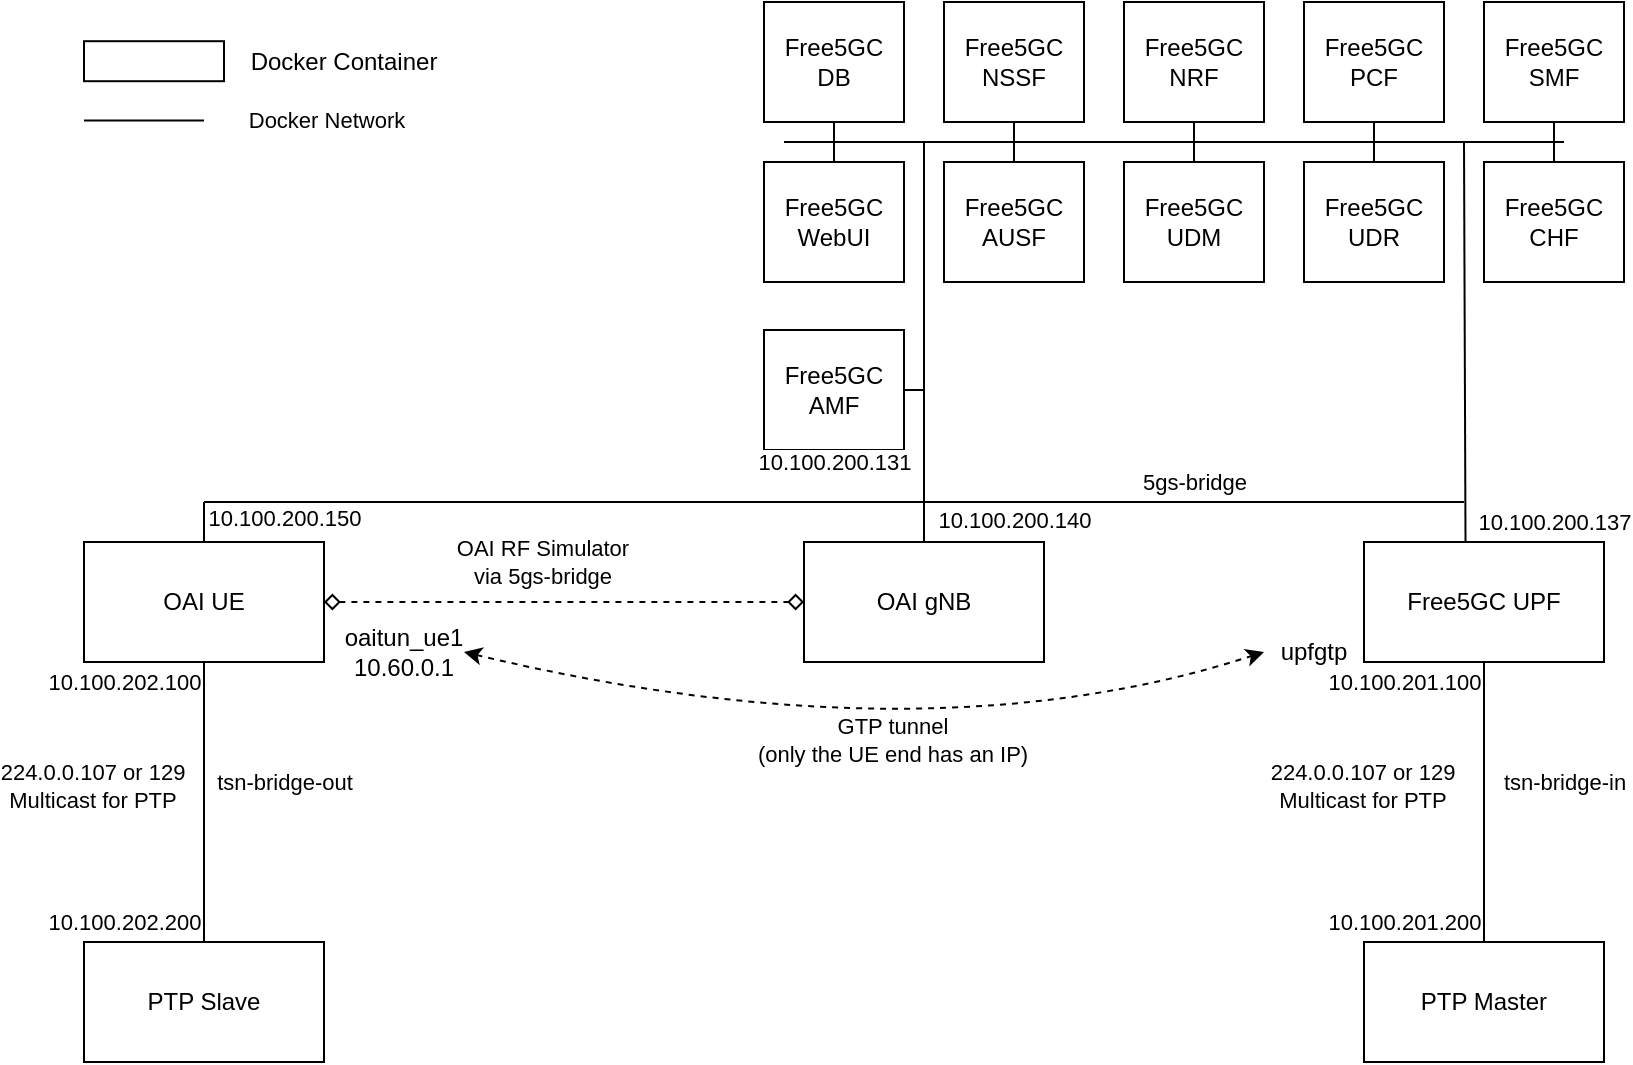 <mxfile version="22.0.3" type="device">
  <diagram name="Page-1" id="-EXrJuOlf7eWjyKeQtRF">
    <mxGraphModel dx="978" dy="619" grid="1" gridSize="10" guides="1" tooltips="1" connect="1" arrows="1" fold="1" page="1" pageScale="1" pageWidth="1169" pageHeight="827" math="0" shadow="0">
      <root>
        <mxCell id="0" />
        <mxCell id="1" parent="0" />
        <mxCell id="au3N3AJ27wBfpIJDLOcN-34" value="" style="endArrow=none;html=1;rounded=0;entryX=0.423;entryY=0.021;entryDx=0;entryDy=0;entryPerimeter=0;" parent="1" target="au3N3AJ27wBfpIJDLOcN-9" edge="1">
          <mxGeometry width="50" height="50" relative="1" as="geometry">
            <mxPoint x="850" y="320" as="sourcePoint" />
            <mxPoint x="620" y="440" as="targetPoint" />
          </mxGeometry>
        </mxCell>
        <mxCell id="au3N3AJ27wBfpIJDLOcN-2" value="OAI UE" style="rounded=0;whiteSpace=wrap;html=1;" parent="1" vertex="1">
          <mxGeometry x="160" y="520" width="120" height="60" as="geometry" />
        </mxCell>
        <mxCell id="au3N3AJ27wBfpIJDLOcN-3" value="OAI gNB" style="rounded=0;whiteSpace=wrap;html=1;" parent="1" vertex="1">
          <mxGeometry x="520" y="520" width="120" height="60" as="geometry" />
        </mxCell>
        <mxCell id="au3N3AJ27wBfpIJDLOcN-6" value="" style="endArrow=diamond;html=1;rounded=0;exitX=1;exitY=0.5;exitDx=0;exitDy=0;endFill=0;startArrow=diamond;startFill=0;entryX=0;entryY=0.5;entryDx=0;entryDy=0;dashed=1;" parent="1" source="au3N3AJ27wBfpIJDLOcN-2" target="au3N3AJ27wBfpIJDLOcN-3" edge="1">
          <mxGeometry width="50" height="50" relative="1" as="geometry">
            <mxPoint x="370" y="600" as="sourcePoint" />
            <mxPoint x="400" y="550" as="targetPoint" />
          </mxGeometry>
        </mxCell>
        <mxCell id="au3N3AJ27wBfpIJDLOcN-7" value="OAI RF Simulator&lt;br&gt;via 5gs-bridge" style="edgeLabel;html=1;align=center;verticalAlign=middle;resizable=0;points=[];" parent="au3N3AJ27wBfpIJDLOcN-6" vertex="1" connectable="0">
          <mxGeometry x="-0.197" y="1" relative="1" as="geometry">
            <mxPoint x="12" y="-19" as="offset" />
          </mxGeometry>
        </mxCell>
        <mxCell id="au3N3AJ27wBfpIJDLOcN-9" value="Free5GC UPF" style="rounded=0;whiteSpace=wrap;html=1;" parent="1" vertex="1">
          <mxGeometry x="800" y="520" width="120" height="60" as="geometry" />
        </mxCell>
        <mxCell id="au3N3AJ27wBfpIJDLOcN-12" value="oaitun_ue1&lt;br&gt;10.60.0.1" style="text;html=1;strokeColor=none;fillColor=none;align=center;verticalAlign=middle;whiteSpace=wrap;rounded=0;" parent="1" vertex="1">
          <mxGeometry x="290" y="560" width="60" height="30" as="geometry" />
        </mxCell>
        <mxCell id="au3N3AJ27wBfpIJDLOcN-13" value="upfgtp" style="text;html=1;strokeColor=none;fillColor=none;align=center;verticalAlign=middle;whiteSpace=wrap;rounded=0;" parent="1" vertex="1">
          <mxGeometry x="750" y="560" width="50" height="30" as="geometry" />
        </mxCell>
        <mxCell id="au3N3AJ27wBfpIJDLOcN-14" value="" style="curved=1;endArrow=classic;html=1;rounded=0;exitX=1;exitY=0.5;exitDx=0;exitDy=0;entryX=0;entryY=0.5;entryDx=0;entryDy=0;dashed=1;startArrow=classic;startFill=1;" parent="1" source="au3N3AJ27wBfpIJDLOcN-12" target="au3N3AJ27wBfpIJDLOcN-13" edge="1">
          <mxGeometry width="50" height="50" relative="1" as="geometry">
            <mxPoint x="250" y="620" as="sourcePoint" />
            <mxPoint x="820" y="620" as="targetPoint" />
            <Array as="points">
              <mxPoint x="580" y="630" />
            </Array>
          </mxGeometry>
        </mxCell>
        <mxCell id="au3N3AJ27wBfpIJDLOcN-17" value="GTP tunnel&lt;br&gt;(only the UE end has an IP)" style="edgeLabel;html=1;align=center;verticalAlign=middle;resizable=0;points=[];" parent="au3N3AJ27wBfpIJDLOcN-14" vertex="1" connectable="0">
          <mxGeometry x="-0.057" y="23" relative="1" as="geometry">
            <mxPoint x="18" y="21" as="offset" />
          </mxGeometry>
        </mxCell>
        <mxCell id="au3N3AJ27wBfpIJDLOcN-19" value="Free5GC WebUI" style="rounded=0;whiteSpace=wrap;html=1;" parent="1" vertex="1">
          <mxGeometry x="500" y="330" width="70" height="60" as="geometry" />
        </mxCell>
        <mxCell id="au3N3AJ27wBfpIJDLOcN-20" value="Free5GC NRF" style="rounded=0;whiteSpace=wrap;html=1;" parent="1" vertex="1">
          <mxGeometry x="680" y="250" width="70" height="60" as="geometry" />
        </mxCell>
        <mxCell id="au3N3AJ27wBfpIJDLOcN-21" value="Free5GC AMF" style="rounded=0;whiteSpace=wrap;html=1;" parent="1" vertex="1">
          <mxGeometry x="500" y="414" width="70" height="60" as="geometry" />
        </mxCell>
        <mxCell id="au3N3AJ27wBfpIJDLOcN-22" value="Free5GC AUSF" style="rounded=0;whiteSpace=wrap;html=1;" parent="1" vertex="1">
          <mxGeometry x="590" y="330" width="70" height="60" as="geometry" />
        </mxCell>
        <mxCell id="au3N3AJ27wBfpIJDLOcN-23" value="Free5GC NSSF" style="rounded=0;whiteSpace=wrap;html=1;" parent="1" vertex="1">
          <mxGeometry x="590" y="250" width="70" height="60" as="geometry" />
        </mxCell>
        <mxCell id="au3N3AJ27wBfpIJDLOcN-24" value="Free5GC PCF" style="rounded=0;whiteSpace=wrap;html=1;" parent="1" vertex="1">
          <mxGeometry x="770" y="250" width="70" height="60" as="geometry" />
        </mxCell>
        <mxCell id="au3N3AJ27wBfpIJDLOcN-25" value="Free5GC SMF" style="rounded=0;whiteSpace=wrap;html=1;" parent="1" vertex="1">
          <mxGeometry x="860" y="250" width="70" height="60" as="geometry" />
        </mxCell>
        <mxCell id="au3N3AJ27wBfpIJDLOcN-26" value="Free5GC UDM" style="rounded=0;whiteSpace=wrap;html=1;" parent="1" vertex="1">
          <mxGeometry x="680" y="330" width="70" height="60" as="geometry" />
        </mxCell>
        <mxCell id="au3N3AJ27wBfpIJDLOcN-27" value="Free5GC UDR" style="rounded=0;whiteSpace=wrap;html=1;" parent="1" vertex="1">
          <mxGeometry x="770" y="330" width="70" height="60" as="geometry" />
        </mxCell>
        <mxCell id="au3N3AJ27wBfpIJDLOcN-28" value="Free5GC CHF" style="rounded=0;whiteSpace=wrap;html=1;" parent="1" vertex="1">
          <mxGeometry x="860" y="330" width="70" height="60" as="geometry" />
        </mxCell>
        <mxCell id="au3N3AJ27wBfpIJDLOcN-29" value="Free5GC DB" style="rounded=0;whiteSpace=wrap;html=1;" parent="1" vertex="1">
          <mxGeometry x="500" y="250" width="70" height="60" as="geometry" />
        </mxCell>
        <mxCell id="au3N3AJ27wBfpIJDLOcN-35" value="5gs-bridge" style="edgeLabel;html=1;align=center;verticalAlign=middle;resizable=0;points=[];" parent="1" vertex="1" connectable="0">
          <mxGeometry x="714.995" y="490" as="geometry" />
        </mxCell>
        <mxCell id="jF5xONTF4jro53nfSV65-2" value="" style="rounded=0;whiteSpace=wrap;html=1;" parent="1" vertex="1">
          <mxGeometry x="160" y="269.6" width="70" height="20" as="geometry" />
        </mxCell>
        <mxCell id="jF5xONTF4jro53nfSV65-5" value="Docker Container" style="text;html=1;strokeColor=none;fillColor=none;align=center;verticalAlign=middle;whiteSpace=wrap;rounded=0;" parent="1" vertex="1">
          <mxGeometry x="240" y="264.6" width="100" height="30" as="geometry" />
        </mxCell>
        <mxCell id="jF5xONTF4jro53nfSV65-6" value="" style="endArrow=none;html=1;rounded=0;exitX=0.5;exitY=0;exitDx=0;exitDy=0;" parent="1" source="au3N3AJ27wBfpIJDLOcN-3" edge="1">
          <mxGeometry width="50" height="50" relative="1" as="geometry">
            <mxPoint x="580" y="480" as="sourcePoint" />
            <mxPoint x="580" y="320" as="targetPoint" />
          </mxGeometry>
        </mxCell>
        <mxCell id="jF5xONTF4jro53nfSV65-22" value="10.100.200.140" style="edgeLabel;html=1;align=center;verticalAlign=middle;resizable=0;points=[];" parent="jF5xONTF4jro53nfSV65-6" vertex="1" connectable="0">
          <mxGeometry x="-0.89" relative="1" as="geometry">
            <mxPoint x="45" as="offset" />
          </mxGeometry>
        </mxCell>
        <mxCell id="jF5xONTF4jro53nfSV65-8" value="" style="endArrow=none;html=1;rounded=0;" parent="1" edge="1">
          <mxGeometry width="50" height="50" relative="1" as="geometry">
            <mxPoint x="900" y="320" as="sourcePoint" />
            <mxPoint x="510" y="320" as="targetPoint" />
          </mxGeometry>
        </mxCell>
        <mxCell id="jF5xONTF4jro53nfSV65-9" value="" style="endArrow=none;html=1;rounded=0;entryX=0.5;entryY=1;entryDx=0;entryDy=0;exitX=0.5;exitY=0;exitDx=0;exitDy=0;" parent="1" source="au3N3AJ27wBfpIJDLOcN-19" target="au3N3AJ27wBfpIJDLOcN-29" edge="1">
          <mxGeometry width="50" height="50" relative="1" as="geometry">
            <mxPoint x="530" y="320" as="sourcePoint" />
            <mxPoint x="550" y="330" as="targetPoint" />
          </mxGeometry>
        </mxCell>
        <mxCell id="jF5xONTF4jro53nfSV65-11" value="" style="endArrow=none;html=1;rounded=0;entryX=0.5;entryY=1;entryDx=0;entryDy=0;exitX=0.5;exitY=0;exitDx=0;exitDy=0;" parent="1" source="au3N3AJ27wBfpIJDLOcN-22" target="au3N3AJ27wBfpIJDLOcN-23" edge="1">
          <mxGeometry width="50" height="50" relative="1" as="geometry">
            <mxPoint x="525" y="340" as="sourcePoint" />
            <mxPoint x="525" y="320" as="targetPoint" />
          </mxGeometry>
        </mxCell>
        <mxCell id="jF5xONTF4jro53nfSV65-12" value="" style="endArrow=none;html=1;rounded=0;entryX=0.5;entryY=1;entryDx=0;entryDy=0;exitX=0.5;exitY=0;exitDx=0;exitDy=0;" parent="1" source="au3N3AJ27wBfpIJDLOcN-26" target="au3N3AJ27wBfpIJDLOcN-20" edge="1">
          <mxGeometry width="50" height="50" relative="1" as="geometry">
            <mxPoint x="635" y="340" as="sourcePoint" />
            <mxPoint x="635" y="320" as="targetPoint" />
          </mxGeometry>
        </mxCell>
        <mxCell id="jF5xONTF4jro53nfSV65-13" value="" style="endArrow=none;html=1;rounded=0;entryX=0.5;entryY=1;entryDx=0;entryDy=0;exitX=0.5;exitY=0;exitDx=0;exitDy=0;" parent="1" source="au3N3AJ27wBfpIJDLOcN-27" target="au3N3AJ27wBfpIJDLOcN-24" edge="1">
          <mxGeometry width="50" height="50" relative="1" as="geometry">
            <mxPoint x="725" y="340" as="sourcePoint" />
            <mxPoint x="725" y="320" as="targetPoint" />
          </mxGeometry>
        </mxCell>
        <mxCell id="jF5xONTF4jro53nfSV65-14" value="" style="endArrow=none;html=1;rounded=0;entryX=0.5;entryY=1;entryDx=0;entryDy=0;exitX=0.5;exitY=0;exitDx=0;exitDy=0;" parent="1" source="au3N3AJ27wBfpIJDLOcN-28" target="au3N3AJ27wBfpIJDLOcN-25" edge="1">
          <mxGeometry width="50" height="50" relative="1" as="geometry">
            <mxPoint x="815" y="340" as="sourcePoint" />
            <mxPoint x="815" y="320" as="targetPoint" />
          </mxGeometry>
        </mxCell>
        <mxCell id="jF5xONTF4jro53nfSV65-15" value="" style="endArrow=none;html=1;rounded=0;exitX=1;exitY=0.5;exitDx=0;exitDy=0;" parent="1" source="au3N3AJ27wBfpIJDLOcN-21" edge="1">
          <mxGeometry width="50" height="50" relative="1" as="geometry">
            <mxPoint x="545" y="340" as="sourcePoint" />
            <mxPoint x="580" y="444" as="targetPoint" />
          </mxGeometry>
        </mxCell>
        <mxCell id="jF5xONTF4jro53nfSV65-18" value="" style="endArrow=none;html=1;rounded=0;" parent="1" edge="1">
          <mxGeometry width="50" height="50" relative="1" as="geometry">
            <mxPoint x="580" y="500" as="sourcePoint" />
            <mxPoint x="850" y="500" as="targetPoint" />
          </mxGeometry>
        </mxCell>
        <mxCell id="jF5xONTF4jro53nfSV65-19" value="" style="endArrow=none;html=1;rounded=0;" parent="1" edge="1">
          <mxGeometry width="50" height="50" relative="1" as="geometry">
            <mxPoint x="220" y="500" as="sourcePoint" />
            <mxPoint x="580" y="500" as="targetPoint" />
          </mxGeometry>
        </mxCell>
        <mxCell id="jF5xONTF4jro53nfSV65-20" value="" style="endArrow=none;html=1;rounded=0;entryX=0.5;entryY=0;entryDx=0;entryDy=0;" parent="1" target="au3N3AJ27wBfpIJDLOcN-2" edge="1">
          <mxGeometry width="50" height="50" relative="1" as="geometry">
            <mxPoint x="220" y="500" as="sourcePoint" />
            <mxPoint x="590" y="510" as="targetPoint" />
          </mxGeometry>
        </mxCell>
        <mxCell id="jF5xONTF4jro53nfSV65-21" value="10.100.200.150" style="edgeLabel;html=1;align=center;verticalAlign=middle;resizable=0;points=[];" parent="jF5xONTF4jro53nfSV65-20" vertex="1" connectable="0">
          <mxGeometry x="-0.233" y="1" relative="1" as="geometry">
            <mxPoint x="39" as="offset" />
          </mxGeometry>
        </mxCell>
        <mxCell id="jF5xONTF4jro53nfSV65-23" value="10.100.200.137" style="edgeLabel;html=1;align=center;verticalAlign=middle;resizable=0;points=[];" parent="1" vertex="1" connectable="0">
          <mxGeometry x="895" y="510.003" as="geometry" />
        </mxCell>
        <mxCell id="jF5xONTF4jro53nfSV65-24" value="10.100.200.131" style="edgeLabel;html=1;align=center;verticalAlign=middle;resizable=0;points=[];" parent="1" vertex="1" connectable="0">
          <mxGeometry x="535" y="480.003" as="geometry" />
        </mxCell>
        <mxCell id="jF5xONTF4jro53nfSV65-25" value="PTP Slave" style="rounded=0;whiteSpace=wrap;html=1;" parent="1" vertex="1">
          <mxGeometry x="160" y="720" width="120" height="60" as="geometry" />
        </mxCell>
        <mxCell id="jF5xONTF4jro53nfSV65-26" value="PTP Master" style="rounded=0;whiteSpace=wrap;html=1;" parent="1" vertex="1">
          <mxGeometry x="800" y="720" width="120" height="60" as="geometry" />
        </mxCell>
        <mxCell id="jF5xONTF4jro53nfSV65-27" value="" style="endArrow=none;html=1;rounded=0;entryX=0.5;entryY=0;entryDx=0;entryDy=0;exitX=0.5;exitY=1;exitDx=0;exitDy=0;" parent="1" source="au3N3AJ27wBfpIJDLOcN-2" target="jF5xONTF4jro53nfSV65-25" edge="1">
          <mxGeometry width="50" height="50" relative="1" as="geometry">
            <mxPoint x="221" y="580" as="sourcePoint" />
            <mxPoint x="220.5" y="781" as="targetPoint" />
          </mxGeometry>
        </mxCell>
        <mxCell id="jF5xONTF4jro53nfSV65-29" value="tsn-bridge-out" style="edgeLabel;html=1;align=center;verticalAlign=middle;resizable=0;points=[];" parent="jF5xONTF4jro53nfSV65-27" vertex="1" connectable="0">
          <mxGeometry x="-0.323" relative="1" as="geometry">
            <mxPoint x="40" y="12" as="offset" />
          </mxGeometry>
        </mxCell>
        <mxCell id="jF5xONTF4jro53nfSV65-28" value="" style="endArrow=none;html=1;rounded=0;entryX=0.5;entryY=0;entryDx=0;entryDy=0;exitX=0.5;exitY=1;exitDx=0;exitDy=0;" parent="1" source="au3N3AJ27wBfpIJDLOcN-9" target="jF5xONTF4jro53nfSV65-26" edge="1">
          <mxGeometry width="50" height="50" relative="1" as="geometry">
            <mxPoint x="970" y="570" as="sourcePoint" />
            <mxPoint x="970" y="710" as="targetPoint" />
          </mxGeometry>
        </mxCell>
        <mxCell id="jF5xONTF4jro53nfSV65-30" value="" style="endArrow=none;html=1;rounded=0;entryX=0.5;entryY=0;entryDx=0;entryDy=0;" parent="1" edge="1">
          <mxGeometry width="50" height="50" relative="1" as="geometry">
            <mxPoint x="160" y="309.2" as="sourcePoint" />
            <mxPoint x="220" y="309.2" as="targetPoint" />
          </mxGeometry>
        </mxCell>
        <mxCell id="jF5xONTF4jro53nfSV65-31" value="Docker Network" style="edgeLabel;html=1;align=center;verticalAlign=middle;resizable=0;points=[];" parent="jF5xONTF4jro53nfSV65-30" vertex="1" connectable="0">
          <mxGeometry x="-0.323" relative="1" as="geometry">
            <mxPoint x="100" as="offset" />
          </mxGeometry>
        </mxCell>
        <mxCell id="jF5xONTF4jro53nfSV65-32" value="tsn-bridge-in" style="edgeLabel;html=1;align=center;verticalAlign=middle;resizable=0;points=[];" parent="1" vertex="1" connectable="0">
          <mxGeometry x="900" y="640" as="geometry" />
        </mxCell>
        <mxCell id="jF5xONTF4jro53nfSV65-33" value="10.100.202.100" style="edgeLabel;html=1;align=center;verticalAlign=middle;resizable=0;points=[];" parent="1" vertex="1" connectable="0">
          <mxGeometry x="180" y="590" as="geometry" />
        </mxCell>
        <mxCell id="jF5xONTF4jro53nfSV65-34" value="10.100.202.200" style="edgeLabel;html=1;align=center;verticalAlign=middle;resizable=0;points=[];" parent="1" vertex="1" connectable="0">
          <mxGeometry x="180" y="710" as="geometry" />
        </mxCell>
        <mxCell id="jF5xONTF4jro53nfSV65-35" value="10.100.201.100" style="edgeLabel;html=1;align=center;verticalAlign=middle;resizable=0;points=[];" parent="1" vertex="1" connectable="0">
          <mxGeometry x="820" y="590" as="geometry" />
        </mxCell>
        <mxCell id="jF5xONTF4jro53nfSV65-36" value="10.100.201.200" style="edgeLabel;html=1;align=center;verticalAlign=middle;resizable=0;points=[];" parent="1" vertex="1" connectable="0">
          <mxGeometry x="820" y="710" as="geometry" />
        </mxCell>
        <mxCell id="PSzI8vPNecJgtFY46F7C-4" value="224.0.0.107 or 129 &lt;br&gt;Multicast for PTP" style="edgeLabel;html=1;align=center;verticalAlign=middle;resizable=0;points=[];" parent="1" vertex="1" connectable="0">
          <mxGeometry x="805" y="640" as="geometry">
            <mxPoint x="-6" y="2" as="offset" />
          </mxGeometry>
        </mxCell>
        <mxCell id="PSzI8vPNecJgtFY46F7C-5" value="224.0.0.107 or 129 &lt;br&gt;Multicast for PTP" style="edgeLabel;html=1;align=center;verticalAlign=middle;resizable=0;points=[];" parent="1" vertex="1" connectable="0">
          <mxGeometry x="170" y="640" as="geometry">
            <mxPoint x="-6" y="2" as="offset" />
          </mxGeometry>
        </mxCell>
      </root>
    </mxGraphModel>
  </diagram>
</mxfile>
